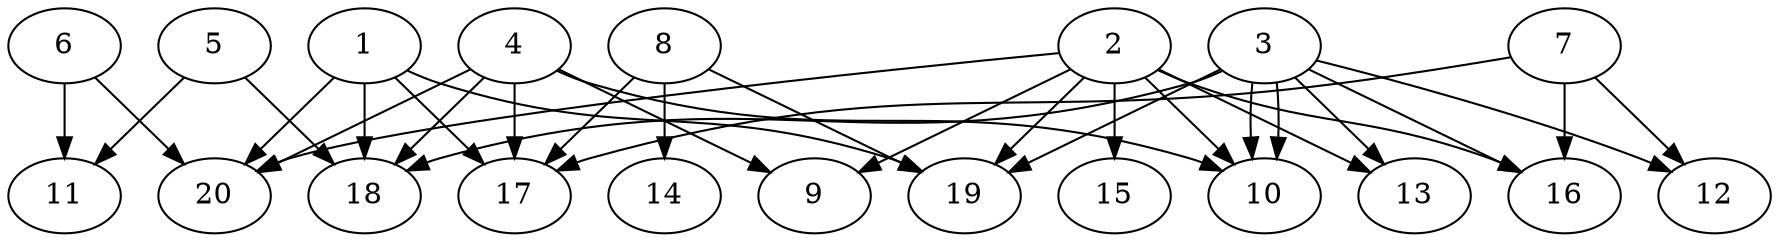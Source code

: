 // DAG automatically generated by daggen at Wed Jul 24 21:26:16 2019
// ./daggen --dot -n 20 --ccr 0.5 --fat 0.8 --regular 0.5 --density 0.5 --mindata 5242880 --maxdata 52428800 
digraph G {
  1 [size="88664064", alpha="0.06", expect_size="44332032"] 
  1 -> 17 [size ="44332032"]
  1 -> 18 [size ="44332032"]
  1 -> 19 [size ="44332032"]
  1 -> 20 [size ="44332032"]
  2 [size="41181184", alpha="0.13", expect_size="20590592"] 
  2 -> 9 [size ="20590592"]
  2 -> 10 [size ="20590592"]
  2 -> 13 [size ="20590592"]
  2 -> 15 [size ="20590592"]
  2 -> 16 [size ="20590592"]
  2 -> 19 [size ="20590592"]
  2 -> 20 [size ="20590592"]
  3 [size="44761088", alpha="0.15", expect_size="22380544"] 
  3 -> 10 [size ="22380544"]
  3 -> 10 [size ="22380544"]
  3 -> 12 [size ="22380544"]
  3 -> 13 [size ="22380544"]
  3 -> 16 [size ="22380544"]
  3 -> 18 [size ="22380544"]
  3 -> 19 [size ="22380544"]
  4 [size="98856960", alpha="0.16", expect_size="49428480"] 
  4 -> 9 [size ="49428480"]
  4 -> 10 [size ="49428480"]
  4 -> 17 [size ="49428480"]
  4 -> 18 [size ="49428480"]
  4 -> 20 [size ="49428480"]
  5 [size="28872704", alpha="0.08", expect_size="14436352"] 
  5 -> 11 [size ="14436352"]
  5 -> 18 [size ="14436352"]
  6 [size="12095488", alpha="0.06", expect_size="6047744"] 
  6 -> 11 [size ="6047744"]
  6 -> 20 [size ="6047744"]
  7 [size="21209088", alpha="0.17", expect_size="10604544"] 
  7 -> 12 [size ="10604544"]
  7 -> 16 [size ="10604544"]
  7 -> 17 [size ="10604544"]
  8 [size="44959744", alpha="0.10", expect_size="22479872"] 
  8 -> 14 [size ="22479872"]
  8 -> 17 [size ="22479872"]
  8 -> 19 [size ="22479872"]
  9 [size="18511872", alpha="0.16", expect_size="9255936"] 
  10 [size="67887104", alpha="0.03", expect_size="33943552"] 
  11 [size="67321856", alpha="0.07", expect_size="33660928"] 
  12 [size="95092736", alpha="0.14", expect_size="47546368"] 
  13 [size="61454336", alpha="0.04", expect_size="30727168"] 
  14 [size="38948864", alpha="0.19", expect_size="19474432"] 
  15 [size="19697664", alpha="0.17", expect_size="9848832"] 
  16 [size="58243072", alpha="0.16", expect_size="29121536"] 
  17 [size="84645888", alpha="0.12", expect_size="42322944"] 
  18 [size="68708352", alpha="0.19", expect_size="34354176"] 
  19 [size="20645888", alpha="0.06", expect_size="10322944"] 
  20 [size="97542144", alpha="0.06", expect_size="48771072"] 
}
